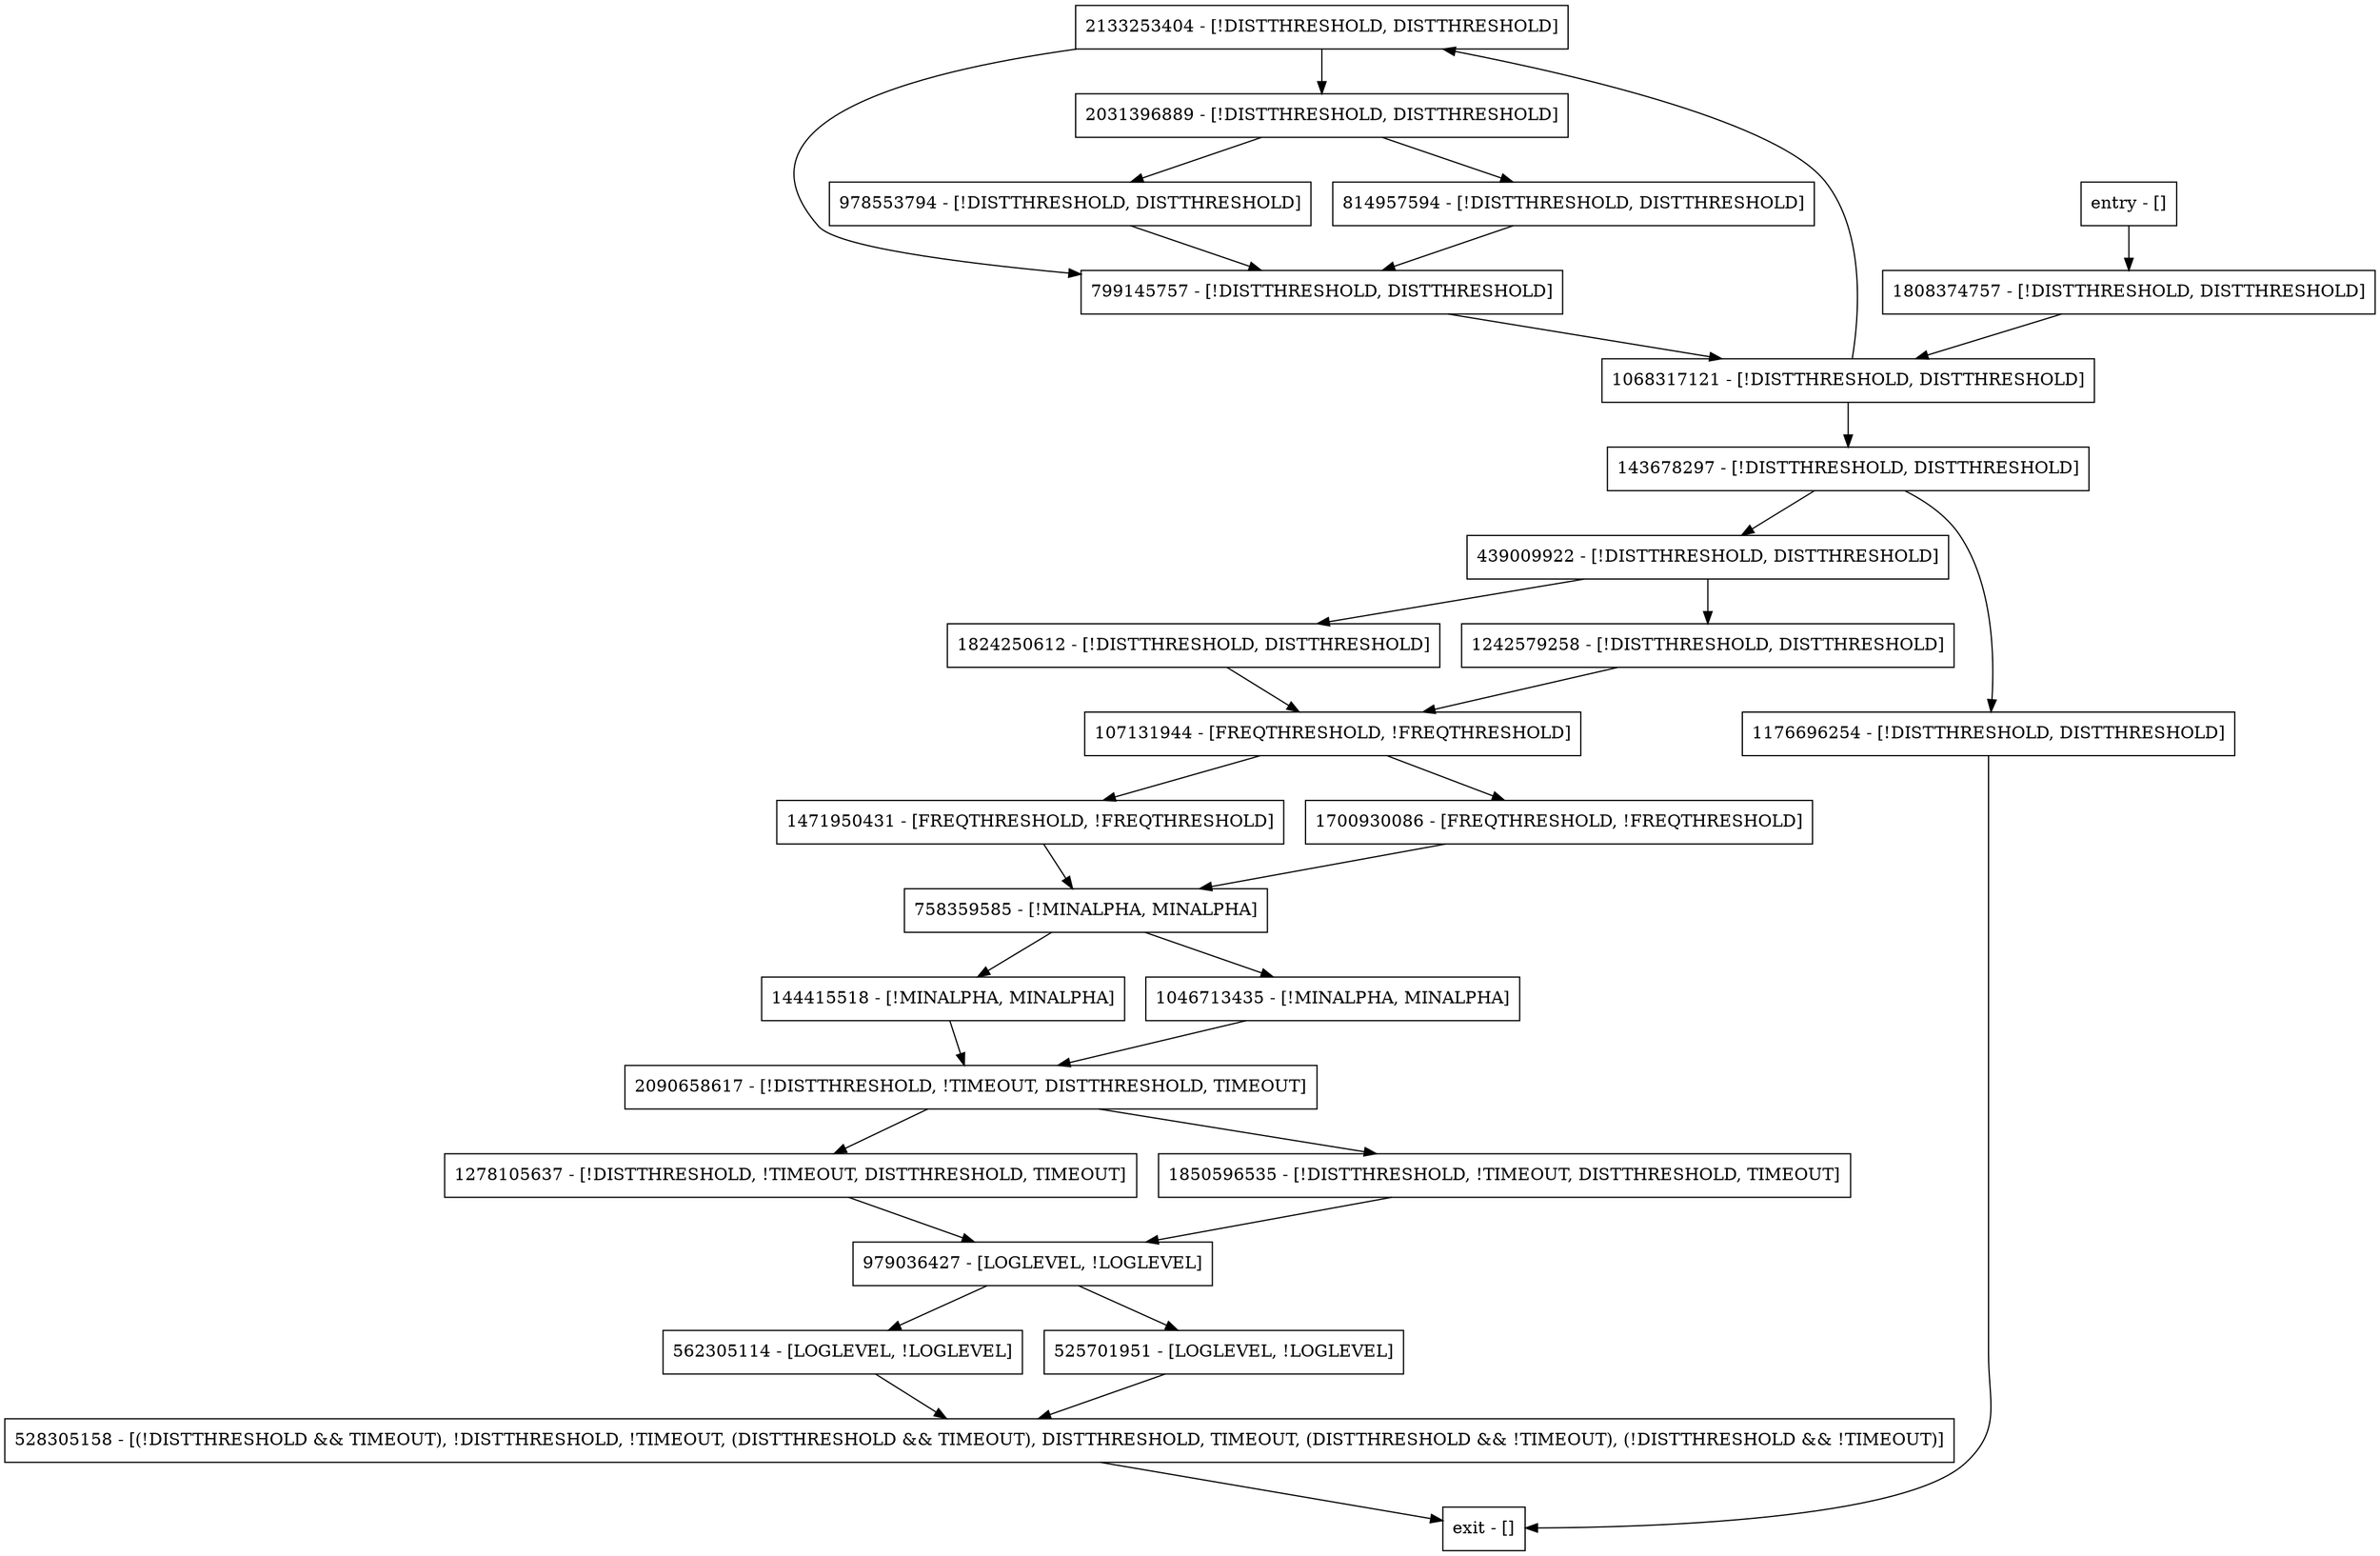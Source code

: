 digraph main {
node [shape=record];
2133253404 [label="2133253404 - [!DISTTHRESHOLD, DISTTHRESHOLD]"];
107131944 [label="107131944 - [FREQTHRESHOLD, !FREQTHRESHOLD]"];
1824250612 [label="1824250612 - [!DISTTHRESHOLD, DISTTHRESHOLD]"];
1068317121 [label="1068317121 - [!DISTTHRESHOLD, DISTTHRESHOLD]"];
1242579258 [label="1242579258 - [!DISTTHRESHOLD, DISTTHRESHOLD]"];
979036427 [label="979036427 - [LOGLEVEL, !LOGLEVEL]"];
528305158 [label="528305158 - [(!DISTTHRESHOLD && TIMEOUT), !DISTTHRESHOLD, !TIMEOUT, (DISTTHRESHOLD && TIMEOUT), DISTTHRESHOLD, TIMEOUT, (DISTTHRESHOLD && !TIMEOUT), (!DISTTHRESHOLD && !TIMEOUT)]"];
799145757 [label="799145757 - [!DISTTHRESHOLD, DISTTHRESHOLD]"];
144415518 [label="144415518 - [!MINALPHA, MINALPHA]"];
978553794 [label="978553794 - [!DISTTHRESHOLD, DISTTHRESHOLD]"];
439009922 [label="439009922 - [!DISTTHRESHOLD, DISTTHRESHOLD]"];
1471950431 [label="1471950431 - [FREQTHRESHOLD, !FREQTHRESHOLD]"];
2031396889 [label="2031396889 - [!DISTTHRESHOLD, DISTTHRESHOLD]"];
2090658617 [label="2090658617 - [!DISTTHRESHOLD, !TIMEOUT, DISTTHRESHOLD, TIMEOUT]"];
1278105637 [label="1278105637 - [!DISTTHRESHOLD, !TIMEOUT, DISTTHRESHOLD, TIMEOUT]"];
1176696254 [label="1176696254 - [!DISTTHRESHOLD, DISTTHRESHOLD]"];
1046713435 [label="1046713435 - [!MINALPHA, MINALPHA]"];
562305114 [label="562305114 - [LOGLEVEL, !LOGLEVEL]"];
814957594 [label="814957594 - [!DISTTHRESHOLD, DISTTHRESHOLD]"];
758359585 [label="758359585 - [!MINALPHA, MINALPHA]"];
entry [label="entry - []"];
exit [label="exit - []"];
1700930086 [label="1700930086 - [FREQTHRESHOLD, !FREQTHRESHOLD]"];
143678297 [label="143678297 - [!DISTTHRESHOLD, DISTTHRESHOLD]"];
525701951 [label="525701951 - [LOGLEVEL, !LOGLEVEL]"];
1808374757 [label="1808374757 - [!DISTTHRESHOLD, DISTTHRESHOLD]"];
1850596535 [label="1850596535 - [!DISTTHRESHOLD, !TIMEOUT, DISTTHRESHOLD, TIMEOUT]"];
entry;
exit;
2133253404 -> 799145757;
2133253404 -> 2031396889;
107131944 -> 1700930086;
107131944 -> 1471950431;
1824250612 -> 107131944;
1068317121 -> 143678297;
1068317121 -> 2133253404;
1242579258 -> 107131944;
979036427 -> 525701951;
979036427 -> 562305114;
528305158 -> exit;
799145757 -> 1068317121;
144415518 -> 2090658617;
978553794 -> 799145757;
439009922 -> 1824250612;
439009922 -> 1242579258;
1471950431 -> 758359585;
2031396889 -> 978553794;
2031396889 -> 814957594;
2090658617 -> 1278105637;
2090658617 -> 1850596535;
1278105637 -> 979036427;
1176696254 -> exit;
1046713435 -> 2090658617;
562305114 -> 528305158;
814957594 -> 799145757;
758359585 -> 144415518;
758359585 -> 1046713435;
entry -> 1808374757;
1700930086 -> 758359585;
143678297 -> 1176696254;
143678297 -> 439009922;
525701951 -> 528305158;
1808374757 -> 1068317121;
1850596535 -> 979036427;
}
